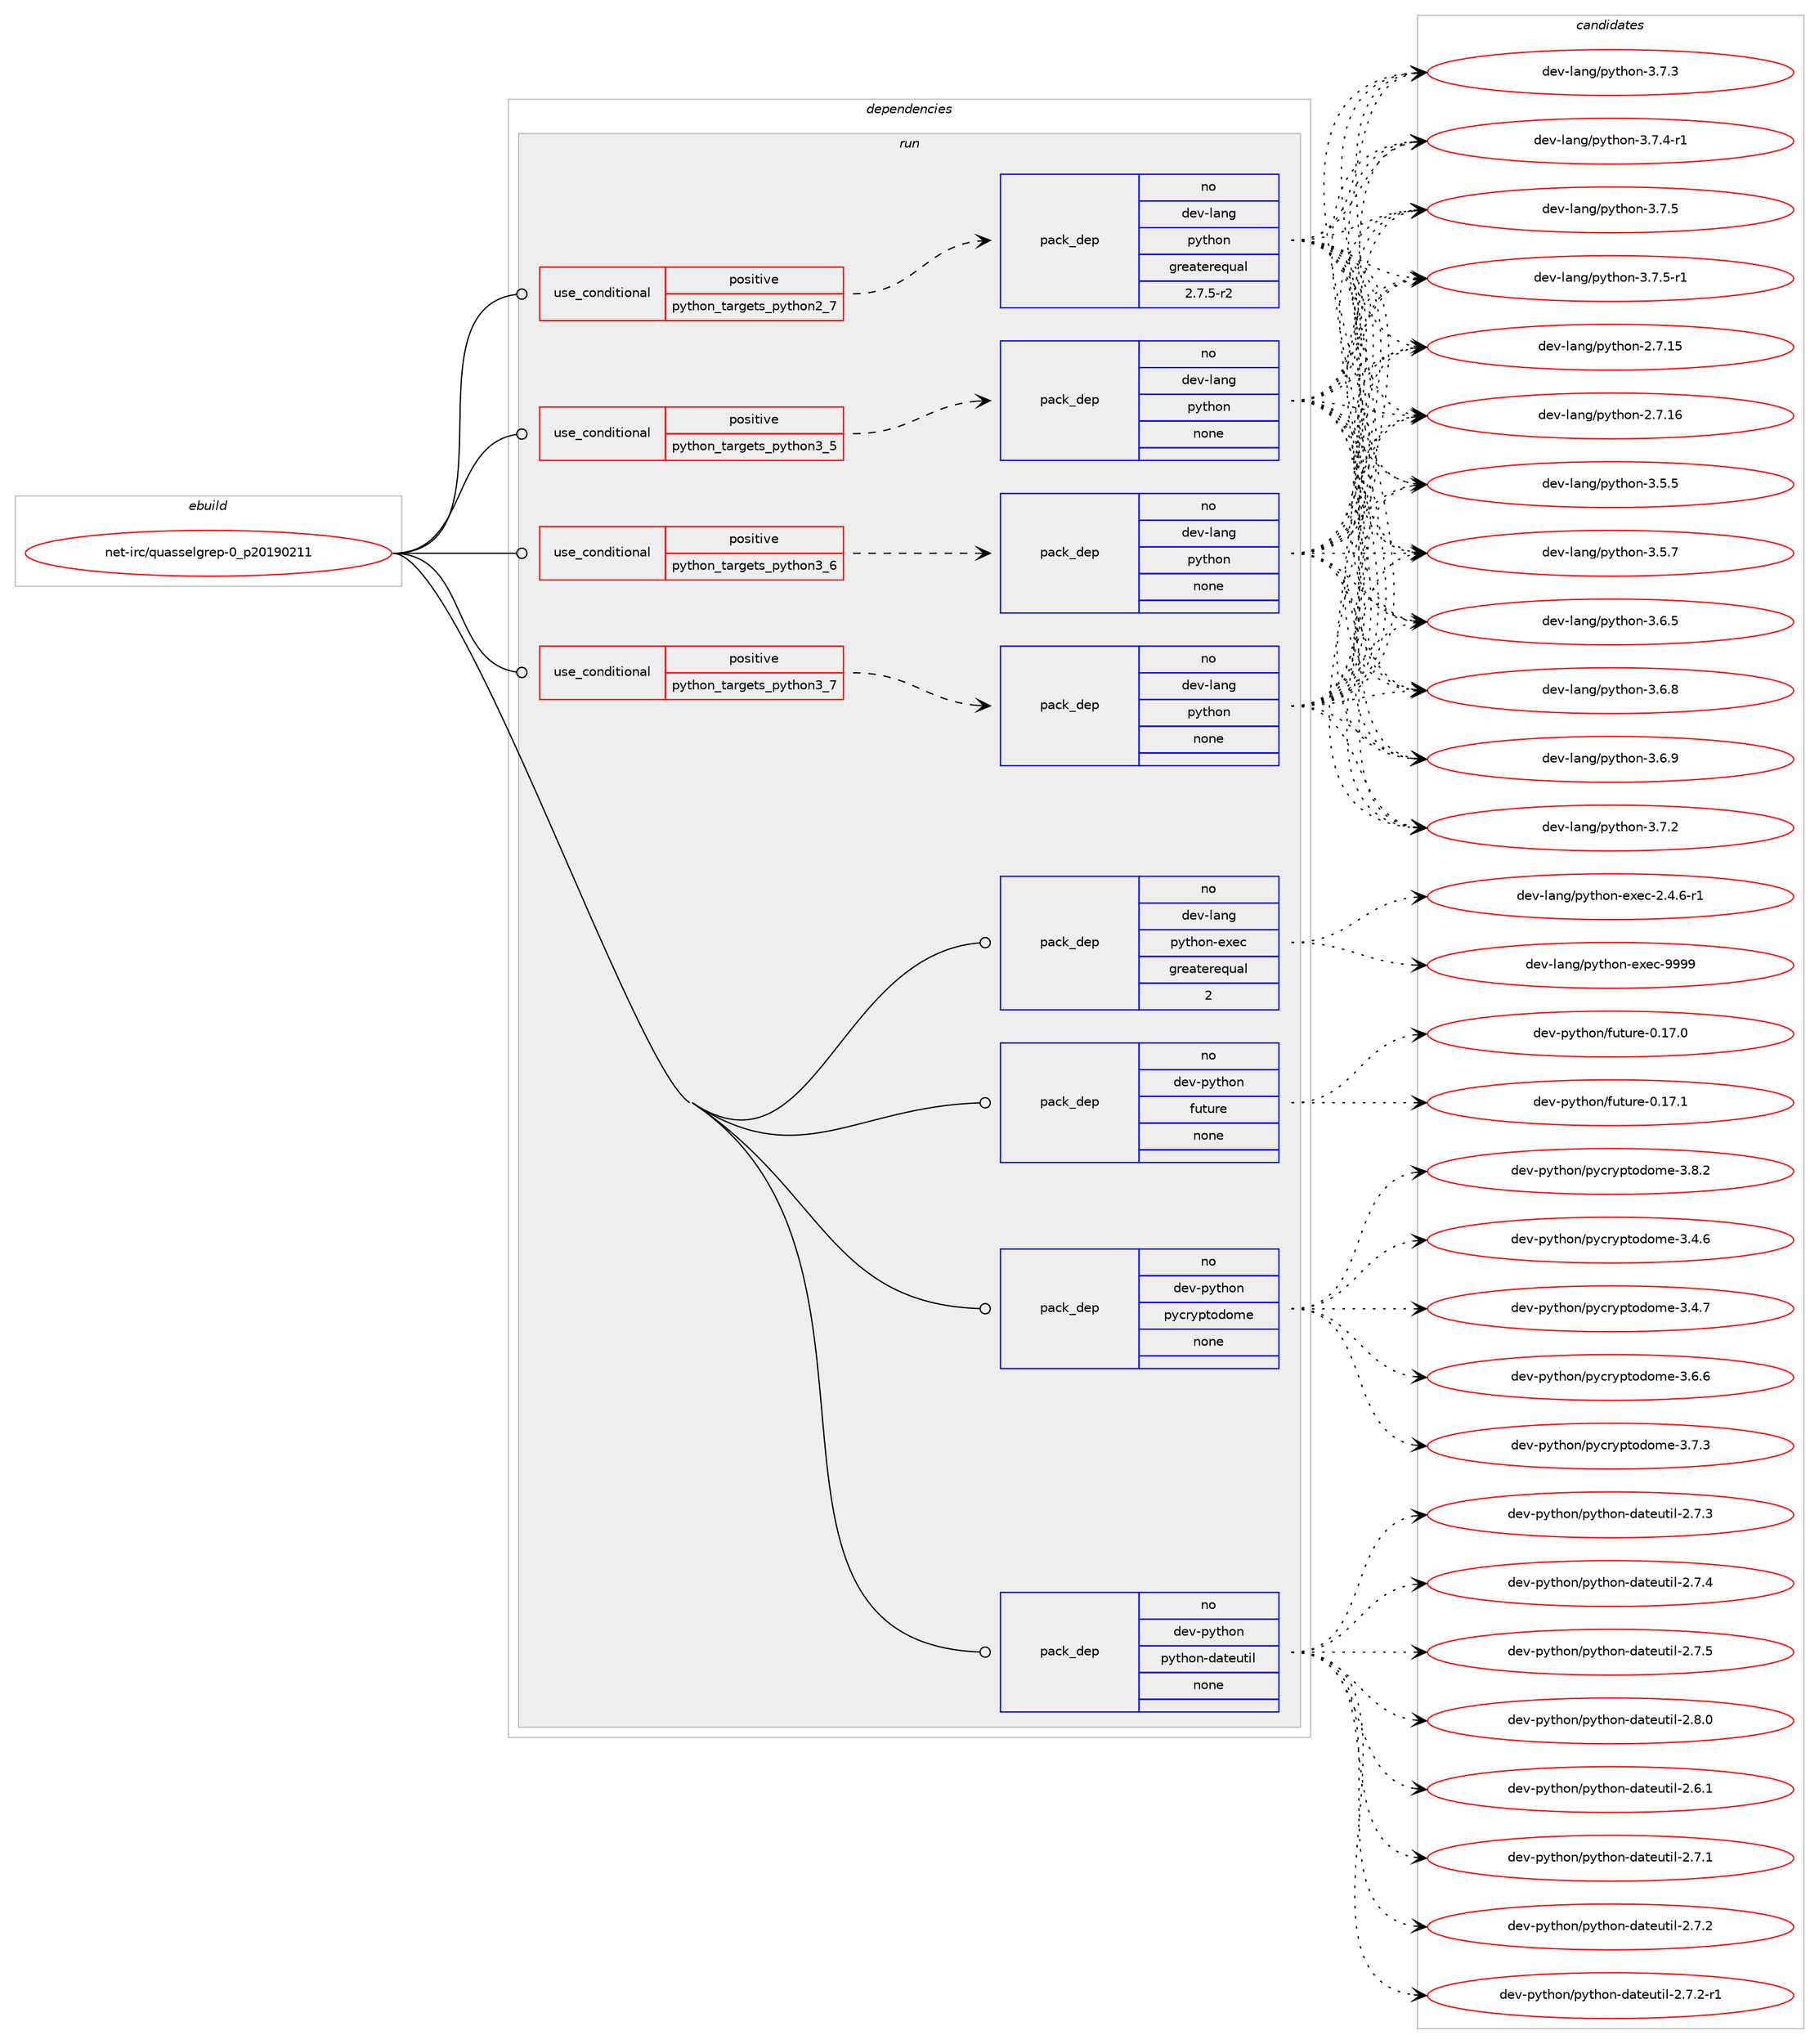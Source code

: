 digraph prolog {

# *************
# Graph options
# *************

newrank=true;
concentrate=true;
compound=true;
graph [rankdir=LR,fontname=Helvetica,fontsize=10,ranksep=1.5];#, ranksep=2.5, nodesep=0.2];
edge  [arrowhead=vee];
node  [fontname=Helvetica,fontsize=10];

# **********
# The ebuild
# **********

subgraph cluster_leftcol {
color=gray;
rank=same;
label=<<i>ebuild</i>>;
id [label="net-irc/quasselgrep-0_p20190211", color=red, width=4, href="../net-irc/quasselgrep-0_p20190211.svg"];
}

# ****************
# The dependencies
# ****************

subgraph cluster_midcol {
color=gray;
label=<<i>dependencies</i>>;
subgraph cluster_compile {
fillcolor="#eeeeee";
style=filled;
label=<<i>compile</i>>;
}
subgraph cluster_compileandrun {
fillcolor="#eeeeee";
style=filled;
label=<<i>compile and run</i>>;
}
subgraph cluster_run {
fillcolor="#eeeeee";
style=filled;
label=<<i>run</i>>;
subgraph cond200986 {
dependency824843 [label=<<TABLE BORDER="0" CELLBORDER="1" CELLSPACING="0" CELLPADDING="4"><TR><TD ROWSPAN="3" CELLPADDING="10">use_conditional</TD></TR><TR><TD>positive</TD></TR><TR><TD>python_targets_python2_7</TD></TR></TABLE>>, shape=none, color=red];
subgraph pack609432 {
dependency824844 [label=<<TABLE BORDER="0" CELLBORDER="1" CELLSPACING="0" CELLPADDING="4" WIDTH="220"><TR><TD ROWSPAN="6" CELLPADDING="30">pack_dep</TD></TR><TR><TD WIDTH="110">no</TD></TR><TR><TD>dev-lang</TD></TR><TR><TD>python</TD></TR><TR><TD>greaterequal</TD></TR><TR><TD>2.7.5-r2</TD></TR></TABLE>>, shape=none, color=blue];
}
dependency824843:e -> dependency824844:w [weight=20,style="dashed",arrowhead="vee"];
}
id:e -> dependency824843:w [weight=20,style="solid",arrowhead="odot"];
subgraph cond200987 {
dependency824845 [label=<<TABLE BORDER="0" CELLBORDER="1" CELLSPACING="0" CELLPADDING="4"><TR><TD ROWSPAN="3" CELLPADDING="10">use_conditional</TD></TR><TR><TD>positive</TD></TR><TR><TD>python_targets_python3_5</TD></TR></TABLE>>, shape=none, color=red];
subgraph pack609433 {
dependency824846 [label=<<TABLE BORDER="0" CELLBORDER="1" CELLSPACING="0" CELLPADDING="4" WIDTH="220"><TR><TD ROWSPAN="6" CELLPADDING="30">pack_dep</TD></TR><TR><TD WIDTH="110">no</TD></TR><TR><TD>dev-lang</TD></TR><TR><TD>python</TD></TR><TR><TD>none</TD></TR><TR><TD></TD></TR></TABLE>>, shape=none, color=blue];
}
dependency824845:e -> dependency824846:w [weight=20,style="dashed",arrowhead="vee"];
}
id:e -> dependency824845:w [weight=20,style="solid",arrowhead="odot"];
subgraph cond200988 {
dependency824847 [label=<<TABLE BORDER="0" CELLBORDER="1" CELLSPACING="0" CELLPADDING="4"><TR><TD ROWSPAN="3" CELLPADDING="10">use_conditional</TD></TR><TR><TD>positive</TD></TR><TR><TD>python_targets_python3_6</TD></TR></TABLE>>, shape=none, color=red];
subgraph pack609434 {
dependency824848 [label=<<TABLE BORDER="0" CELLBORDER="1" CELLSPACING="0" CELLPADDING="4" WIDTH="220"><TR><TD ROWSPAN="6" CELLPADDING="30">pack_dep</TD></TR><TR><TD WIDTH="110">no</TD></TR><TR><TD>dev-lang</TD></TR><TR><TD>python</TD></TR><TR><TD>none</TD></TR><TR><TD></TD></TR></TABLE>>, shape=none, color=blue];
}
dependency824847:e -> dependency824848:w [weight=20,style="dashed",arrowhead="vee"];
}
id:e -> dependency824847:w [weight=20,style="solid",arrowhead="odot"];
subgraph cond200989 {
dependency824849 [label=<<TABLE BORDER="0" CELLBORDER="1" CELLSPACING="0" CELLPADDING="4"><TR><TD ROWSPAN="3" CELLPADDING="10">use_conditional</TD></TR><TR><TD>positive</TD></TR><TR><TD>python_targets_python3_7</TD></TR></TABLE>>, shape=none, color=red];
subgraph pack609435 {
dependency824850 [label=<<TABLE BORDER="0" CELLBORDER="1" CELLSPACING="0" CELLPADDING="4" WIDTH="220"><TR><TD ROWSPAN="6" CELLPADDING="30">pack_dep</TD></TR><TR><TD WIDTH="110">no</TD></TR><TR><TD>dev-lang</TD></TR><TR><TD>python</TD></TR><TR><TD>none</TD></TR><TR><TD></TD></TR></TABLE>>, shape=none, color=blue];
}
dependency824849:e -> dependency824850:w [weight=20,style="dashed",arrowhead="vee"];
}
id:e -> dependency824849:w [weight=20,style="solid",arrowhead="odot"];
subgraph pack609436 {
dependency824851 [label=<<TABLE BORDER="0" CELLBORDER="1" CELLSPACING="0" CELLPADDING="4" WIDTH="220"><TR><TD ROWSPAN="6" CELLPADDING="30">pack_dep</TD></TR><TR><TD WIDTH="110">no</TD></TR><TR><TD>dev-lang</TD></TR><TR><TD>python-exec</TD></TR><TR><TD>greaterequal</TD></TR><TR><TD>2</TD></TR></TABLE>>, shape=none, color=blue];
}
id:e -> dependency824851:w [weight=20,style="solid",arrowhead="odot"];
subgraph pack609437 {
dependency824852 [label=<<TABLE BORDER="0" CELLBORDER="1" CELLSPACING="0" CELLPADDING="4" WIDTH="220"><TR><TD ROWSPAN="6" CELLPADDING="30">pack_dep</TD></TR><TR><TD WIDTH="110">no</TD></TR><TR><TD>dev-python</TD></TR><TR><TD>future</TD></TR><TR><TD>none</TD></TR><TR><TD></TD></TR></TABLE>>, shape=none, color=blue];
}
id:e -> dependency824852:w [weight=20,style="solid",arrowhead="odot"];
subgraph pack609438 {
dependency824853 [label=<<TABLE BORDER="0" CELLBORDER="1" CELLSPACING="0" CELLPADDING="4" WIDTH="220"><TR><TD ROWSPAN="6" CELLPADDING="30">pack_dep</TD></TR><TR><TD WIDTH="110">no</TD></TR><TR><TD>dev-python</TD></TR><TR><TD>pycryptodome</TD></TR><TR><TD>none</TD></TR><TR><TD></TD></TR></TABLE>>, shape=none, color=blue];
}
id:e -> dependency824853:w [weight=20,style="solid",arrowhead="odot"];
subgraph pack609439 {
dependency824854 [label=<<TABLE BORDER="0" CELLBORDER="1" CELLSPACING="0" CELLPADDING="4" WIDTH="220"><TR><TD ROWSPAN="6" CELLPADDING="30">pack_dep</TD></TR><TR><TD WIDTH="110">no</TD></TR><TR><TD>dev-python</TD></TR><TR><TD>python-dateutil</TD></TR><TR><TD>none</TD></TR><TR><TD></TD></TR></TABLE>>, shape=none, color=blue];
}
id:e -> dependency824854:w [weight=20,style="solid",arrowhead="odot"];
}
}

# **************
# The candidates
# **************

subgraph cluster_choices {
rank=same;
color=gray;
label=<<i>candidates</i>>;

subgraph choice609432 {
color=black;
nodesep=1;
choice10010111845108971101034711212111610411111045504655464953 [label="dev-lang/python-2.7.15", color=red, width=4,href="../dev-lang/python-2.7.15.svg"];
choice10010111845108971101034711212111610411111045504655464954 [label="dev-lang/python-2.7.16", color=red, width=4,href="../dev-lang/python-2.7.16.svg"];
choice100101118451089711010347112121116104111110455146534653 [label="dev-lang/python-3.5.5", color=red, width=4,href="../dev-lang/python-3.5.5.svg"];
choice100101118451089711010347112121116104111110455146534655 [label="dev-lang/python-3.5.7", color=red, width=4,href="../dev-lang/python-3.5.7.svg"];
choice100101118451089711010347112121116104111110455146544653 [label="dev-lang/python-3.6.5", color=red, width=4,href="../dev-lang/python-3.6.5.svg"];
choice100101118451089711010347112121116104111110455146544656 [label="dev-lang/python-3.6.8", color=red, width=4,href="../dev-lang/python-3.6.8.svg"];
choice100101118451089711010347112121116104111110455146544657 [label="dev-lang/python-3.6.9", color=red, width=4,href="../dev-lang/python-3.6.9.svg"];
choice100101118451089711010347112121116104111110455146554650 [label="dev-lang/python-3.7.2", color=red, width=4,href="../dev-lang/python-3.7.2.svg"];
choice100101118451089711010347112121116104111110455146554651 [label="dev-lang/python-3.7.3", color=red, width=4,href="../dev-lang/python-3.7.3.svg"];
choice1001011184510897110103471121211161041111104551465546524511449 [label="dev-lang/python-3.7.4-r1", color=red, width=4,href="../dev-lang/python-3.7.4-r1.svg"];
choice100101118451089711010347112121116104111110455146554653 [label="dev-lang/python-3.7.5", color=red, width=4,href="../dev-lang/python-3.7.5.svg"];
choice1001011184510897110103471121211161041111104551465546534511449 [label="dev-lang/python-3.7.5-r1", color=red, width=4,href="../dev-lang/python-3.7.5-r1.svg"];
dependency824844:e -> choice10010111845108971101034711212111610411111045504655464953:w [style=dotted,weight="100"];
dependency824844:e -> choice10010111845108971101034711212111610411111045504655464954:w [style=dotted,weight="100"];
dependency824844:e -> choice100101118451089711010347112121116104111110455146534653:w [style=dotted,weight="100"];
dependency824844:e -> choice100101118451089711010347112121116104111110455146534655:w [style=dotted,weight="100"];
dependency824844:e -> choice100101118451089711010347112121116104111110455146544653:w [style=dotted,weight="100"];
dependency824844:e -> choice100101118451089711010347112121116104111110455146544656:w [style=dotted,weight="100"];
dependency824844:e -> choice100101118451089711010347112121116104111110455146544657:w [style=dotted,weight="100"];
dependency824844:e -> choice100101118451089711010347112121116104111110455146554650:w [style=dotted,weight="100"];
dependency824844:e -> choice100101118451089711010347112121116104111110455146554651:w [style=dotted,weight="100"];
dependency824844:e -> choice1001011184510897110103471121211161041111104551465546524511449:w [style=dotted,weight="100"];
dependency824844:e -> choice100101118451089711010347112121116104111110455146554653:w [style=dotted,weight="100"];
dependency824844:e -> choice1001011184510897110103471121211161041111104551465546534511449:w [style=dotted,weight="100"];
}
subgraph choice609433 {
color=black;
nodesep=1;
choice10010111845108971101034711212111610411111045504655464953 [label="dev-lang/python-2.7.15", color=red, width=4,href="../dev-lang/python-2.7.15.svg"];
choice10010111845108971101034711212111610411111045504655464954 [label="dev-lang/python-2.7.16", color=red, width=4,href="../dev-lang/python-2.7.16.svg"];
choice100101118451089711010347112121116104111110455146534653 [label="dev-lang/python-3.5.5", color=red, width=4,href="../dev-lang/python-3.5.5.svg"];
choice100101118451089711010347112121116104111110455146534655 [label="dev-lang/python-3.5.7", color=red, width=4,href="../dev-lang/python-3.5.7.svg"];
choice100101118451089711010347112121116104111110455146544653 [label="dev-lang/python-3.6.5", color=red, width=4,href="../dev-lang/python-3.6.5.svg"];
choice100101118451089711010347112121116104111110455146544656 [label="dev-lang/python-3.6.8", color=red, width=4,href="../dev-lang/python-3.6.8.svg"];
choice100101118451089711010347112121116104111110455146544657 [label="dev-lang/python-3.6.9", color=red, width=4,href="../dev-lang/python-3.6.9.svg"];
choice100101118451089711010347112121116104111110455146554650 [label="dev-lang/python-3.7.2", color=red, width=4,href="../dev-lang/python-3.7.2.svg"];
choice100101118451089711010347112121116104111110455146554651 [label="dev-lang/python-3.7.3", color=red, width=4,href="../dev-lang/python-3.7.3.svg"];
choice1001011184510897110103471121211161041111104551465546524511449 [label="dev-lang/python-3.7.4-r1", color=red, width=4,href="../dev-lang/python-3.7.4-r1.svg"];
choice100101118451089711010347112121116104111110455146554653 [label="dev-lang/python-3.7.5", color=red, width=4,href="../dev-lang/python-3.7.5.svg"];
choice1001011184510897110103471121211161041111104551465546534511449 [label="dev-lang/python-3.7.5-r1", color=red, width=4,href="../dev-lang/python-3.7.5-r1.svg"];
dependency824846:e -> choice10010111845108971101034711212111610411111045504655464953:w [style=dotted,weight="100"];
dependency824846:e -> choice10010111845108971101034711212111610411111045504655464954:w [style=dotted,weight="100"];
dependency824846:e -> choice100101118451089711010347112121116104111110455146534653:w [style=dotted,weight="100"];
dependency824846:e -> choice100101118451089711010347112121116104111110455146534655:w [style=dotted,weight="100"];
dependency824846:e -> choice100101118451089711010347112121116104111110455146544653:w [style=dotted,weight="100"];
dependency824846:e -> choice100101118451089711010347112121116104111110455146544656:w [style=dotted,weight="100"];
dependency824846:e -> choice100101118451089711010347112121116104111110455146544657:w [style=dotted,weight="100"];
dependency824846:e -> choice100101118451089711010347112121116104111110455146554650:w [style=dotted,weight="100"];
dependency824846:e -> choice100101118451089711010347112121116104111110455146554651:w [style=dotted,weight="100"];
dependency824846:e -> choice1001011184510897110103471121211161041111104551465546524511449:w [style=dotted,weight="100"];
dependency824846:e -> choice100101118451089711010347112121116104111110455146554653:w [style=dotted,weight="100"];
dependency824846:e -> choice1001011184510897110103471121211161041111104551465546534511449:w [style=dotted,weight="100"];
}
subgraph choice609434 {
color=black;
nodesep=1;
choice10010111845108971101034711212111610411111045504655464953 [label="dev-lang/python-2.7.15", color=red, width=4,href="../dev-lang/python-2.7.15.svg"];
choice10010111845108971101034711212111610411111045504655464954 [label="dev-lang/python-2.7.16", color=red, width=4,href="../dev-lang/python-2.7.16.svg"];
choice100101118451089711010347112121116104111110455146534653 [label="dev-lang/python-3.5.5", color=red, width=4,href="../dev-lang/python-3.5.5.svg"];
choice100101118451089711010347112121116104111110455146534655 [label="dev-lang/python-3.5.7", color=red, width=4,href="../dev-lang/python-3.5.7.svg"];
choice100101118451089711010347112121116104111110455146544653 [label="dev-lang/python-3.6.5", color=red, width=4,href="../dev-lang/python-3.6.5.svg"];
choice100101118451089711010347112121116104111110455146544656 [label="dev-lang/python-3.6.8", color=red, width=4,href="../dev-lang/python-3.6.8.svg"];
choice100101118451089711010347112121116104111110455146544657 [label="dev-lang/python-3.6.9", color=red, width=4,href="../dev-lang/python-3.6.9.svg"];
choice100101118451089711010347112121116104111110455146554650 [label="dev-lang/python-3.7.2", color=red, width=4,href="../dev-lang/python-3.7.2.svg"];
choice100101118451089711010347112121116104111110455146554651 [label="dev-lang/python-3.7.3", color=red, width=4,href="../dev-lang/python-3.7.3.svg"];
choice1001011184510897110103471121211161041111104551465546524511449 [label="dev-lang/python-3.7.4-r1", color=red, width=4,href="../dev-lang/python-3.7.4-r1.svg"];
choice100101118451089711010347112121116104111110455146554653 [label="dev-lang/python-3.7.5", color=red, width=4,href="../dev-lang/python-3.7.5.svg"];
choice1001011184510897110103471121211161041111104551465546534511449 [label="dev-lang/python-3.7.5-r1", color=red, width=4,href="../dev-lang/python-3.7.5-r1.svg"];
dependency824848:e -> choice10010111845108971101034711212111610411111045504655464953:w [style=dotted,weight="100"];
dependency824848:e -> choice10010111845108971101034711212111610411111045504655464954:w [style=dotted,weight="100"];
dependency824848:e -> choice100101118451089711010347112121116104111110455146534653:w [style=dotted,weight="100"];
dependency824848:e -> choice100101118451089711010347112121116104111110455146534655:w [style=dotted,weight="100"];
dependency824848:e -> choice100101118451089711010347112121116104111110455146544653:w [style=dotted,weight="100"];
dependency824848:e -> choice100101118451089711010347112121116104111110455146544656:w [style=dotted,weight="100"];
dependency824848:e -> choice100101118451089711010347112121116104111110455146544657:w [style=dotted,weight="100"];
dependency824848:e -> choice100101118451089711010347112121116104111110455146554650:w [style=dotted,weight="100"];
dependency824848:e -> choice100101118451089711010347112121116104111110455146554651:w [style=dotted,weight="100"];
dependency824848:e -> choice1001011184510897110103471121211161041111104551465546524511449:w [style=dotted,weight="100"];
dependency824848:e -> choice100101118451089711010347112121116104111110455146554653:w [style=dotted,weight="100"];
dependency824848:e -> choice1001011184510897110103471121211161041111104551465546534511449:w [style=dotted,weight="100"];
}
subgraph choice609435 {
color=black;
nodesep=1;
choice10010111845108971101034711212111610411111045504655464953 [label="dev-lang/python-2.7.15", color=red, width=4,href="../dev-lang/python-2.7.15.svg"];
choice10010111845108971101034711212111610411111045504655464954 [label="dev-lang/python-2.7.16", color=red, width=4,href="../dev-lang/python-2.7.16.svg"];
choice100101118451089711010347112121116104111110455146534653 [label="dev-lang/python-3.5.5", color=red, width=4,href="../dev-lang/python-3.5.5.svg"];
choice100101118451089711010347112121116104111110455146534655 [label="dev-lang/python-3.5.7", color=red, width=4,href="../dev-lang/python-3.5.7.svg"];
choice100101118451089711010347112121116104111110455146544653 [label="dev-lang/python-3.6.5", color=red, width=4,href="../dev-lang/python-3.6.5.svg"];
choice100101118451089711010347112121116104111110455146544656 [label="dev-lang/python-3.6.8", color=red, width=4,href="../dev-lang/python-3.6.8.svg"];
choice100101118451089711010347112121116104111110455146544657 [label="dev-lang/python-3.6.9", color=red, width=4,href="../dev-lang/python-3.6.9.svg"];
choice100101118451089711010347112121116104111110455146554650 [label="dev-lang/python-3.7.2", color=red, width=4,href="../dev-lang/python-3.7.2.svg"];
choice100101118451089711010347112121116104111110455146554651 [label="dev-lang/python-3.7.3", color=red, width=4,href="../dev-lang/python-3.7.3.svg"];
choice1001011184510897110103471121211161041111104551465546524511449 [label="dev-lang/python-3.7.4-r1", color=red, width=4,href="../dev-lang/python-3.7.4-r1.svg"];
choice100101118451089711010347112121116104111110455146554653 [label="dev-lang/python-3.7.5", color=red, width=4,href="../dev-lang/python-3.7.5.svg"];
choice1001011184510897110103471121211161041111104551465546534511449 [label="dev-lang/python-3.7.5-r1", color=red, width=4,href="../dev-lang/python-3.7.5-r1.svg"];
dependency824850:e -> choice10010111845108971101034711212111610411111045504655464953:w [style=dotted,weight="100"];
dependency824850:e -> choice10010111845108971101034711212111610411111045504655464954:w [style=dotted,weight="100"];
dependency824850:e -> choice100101118451089711010347112121116104111110455146534653:w [style=dotted,weight="100"];
dependency824850:e -> choice100101118451089711010347112121116104111110455146534655:w [style=dotted,weight="100"];
dependency824850:e -> choice100101118451089711010347112121116104111110455146544653:w [style=dotted,weight="100"];
dependency824850:e -> choice100101118451089711010347112121116104111110455146544656:w [style=dotted,weight="100"];
dependency824850:e -> choice100101118451089711010347112121116104111110455146544657:w [style=dotted,weight="100"];
dependency824850:e -> choice100101118451089711010347112121116104111110455146554650:w [style=dotted,weight="100"];
dependency824850:e -> choice100101118451089711010347112121116104111110455146554651:w [style=dotted,weight="100"];
dependency824850:e -> choice1001011184510897110103471121211161041111104551465546524511449:w [style=dotted,weight="100"];
dependency824850:e -> choice100101118451089711010347112121116104111110455146554653:w [style=dotted,weight="100"];
dependency824850:e -> choice1001011184510897110103471121211161041111104551465546534511449:w [style=dotted,weight="100"];
}
subgraph choice609436 {
color=black;
nodesep=1;
choice10010111845108971101034711212111610411111045101120101994550465246544511449 [label="dev-lang/python-exec-2.4.6-r1", color=red, width=4,href="../dev-lang/python-exec-2.4.6-r1.svg"];
choice10010111845108971101034711212111610411111045101120101994557575757 [label="dev-lang/python-exec-9999", color=red, width=4,href="../dev-lang/python-exec-9999.svg"];
dependency824851:e -> choice10010111845108971101034711212111610411111045101120101994550465246544511449:w [style=dotted,weight="100"];
dependency824851:e -> choice10010111845108971101034711212111610411111045101120101994557575757:w [style=dotted,weight="100"];
}
subgraph choice609437 {
color=black;
nodesep=1;
choice100101118451121211161041111104710211711611711410145484649554648 [label="dev-python/future-0.17.0", color=red, width=4,href="../dev-python/future-0.17.0.svg"];
choice100101118451121211161041111104710211711611711410145484649554649 [label="dev-python/future-0.17.1", color=red, width=4,href="../dev-python/future-0.17.1.svg"];
dependency824852:e -> choice100101118451121211161041111104710211711611711410145484649554648:w [style=dotted,weight="100"];
dependency824852:e -> choice100101118451121211161041111104710211711611711410145484649554649:w [style=dotted,weight="100"];
}
subgraph choice609438 {
color=black;
nodesep=1;
choice100101118451121211161041111104711212199114121112116111100111109101455146524654 [label="dev-python/pycryptodome-3.4.6", color=red, width=4,href="../dev-python/pycryptodome-3.4.6.svg"];
choice100101118451121211161041111104711212199114121112116111100111109101455146524655 [label="dev-python/pycryptodome-3.4.7", color=red, width=4,href="../dev-python/pycryptodome-3.4.7.svg"];
choice100101118451121211161041111104711212199114121112116111100111109101455146544654 [label="dev-python/pycryptodome-3.6.6", color=red, width=4,href="../dev-python/pycryptodome-3.6.6.svg"];
choice100101118451121211161041111104711212199114121112116111100111109101455146554651 [label="dev-python/pycryptodome-3.7.3", color=red, width=4,href="../dev-python/pycryptodome-3.7.3.svg"];
choice100101118451121211161041111104711212199114121112116111100111109101455146564650 [label="dev-python/pycryptodome-3.8.2", color=red, width=4,href="../dev-python/pycryptodome-3.8.2.svg"];
dependency824853:e -> choice100101118451121211161041111104711212199114121112116111100111109101455146524654:w [style=dotted,weight="100"];
dependency824853:e -> choice100101118451121211161041111104711212199114121112116111100111109101455146524655:w [style=dotted,weight="100"];
dependency824853:e -> choice100101118451121211161041111104711212199114121112116111100111109101455146544654:w [style=dotted,weight="100"];
dependency824853:e -> choice100101118451121211161041111104711212199114121112116111100111109101455146554651:w [style=dotted,weight="100"];
dependency824853:e -> choice100101118451121211161041111104711212199114121112116111100111109101455146564650:w [style=dotted,weight="100"];
}
subgraph choice609439 {
color=black;
nodesep=1;
choice10010111845112121116104111110471121211161041111104510097116101117116105108455046544649 [label="dev-python/python-dateutil-2.6.1", color=red, width=4,href="../dev-python/python-dateutil-2.6.1.svg"];
choice10010111845112121116104111110471121211161041111104510097116101117116105108455046554649 [label="dev-python/python-dateutil-2.7.1", color=red, width=4,href="../dev-python/python-dateutil-2.7.1.svg"];
choice10010111845112121116104111110471121211161041111104510097116101117116105108455046554650 [label="dev-python/python-dateutil-2.7.2", color=red, width=4,href="../dev-python/python-dateutil-2.7.2.svg"];
choice100101118451121211161041111104711212111610411111045100971161011171161051084550465546504511449 [label="dev-python/python-dateutil-2.7.2-r1", color=red, width=4,href="../dev-python/python-dateutil-2.7.2-r1.svg"];
choice10010111845112121116104111110471121211161041111104510097116101117116105108455046554651 [label="dev-python/python-dateutil-2.7.3", color=red, width=4,href="../dev-python/python-dateutil-2.7.3.svg"];
choice10010111845112121116104111110471121211161041111104510097116101117116105108455046554652 [label="dev-python/python-dateutil-2.7.4", color=red, width=4,href="../dev-python/python-dateutil-2.7.4.svg"];
choice10010111845112121116104111110471121211161041111104510097116101117116105108455046554653 [label="dev-python/python-dateutil-2.7.5", color=red, width=4,href="../dev-python/python-dateutil-2.7.5.svg"];
choice10010111845112121116104111110471121211161041111104510097116101117116105108455046564648 [label="dev-python/python-dateutil-2.8.0", color=red, width=4,href="../dev-python/python-dateutil-2.8.0.svg"];
dependency824854:e -> choice10010111845112121116104111110471121211161041111104510097116101117116105108455046544649:w [style=dotted,weight="100"];
dependency824854:e -> choice10010111845112121116104111110471121211161041111104510097116101117116105108455046554649:w [style=dotted,weight="100"];
dependency824854:e -> choice10010111845112121116104111110471121211161041111104510097116101117116105108455046554650:w [style=dotted,weight="100"];
dependency824854:e -> choice100101118451121211161041111104711212111610411111045100971161011171161051084550465546504511449:w [style=dotted,weight="100"];
dependency824854:e -> choice10010111845112121116104111110471121211161041111104510097116101117116105108455046554651:w [style=dotted,weight="100"];
dependency824854:e -> choice10010111845112121116104111110471121211161041111104510097116101117116105108455046554652:w [style=dotted,weight="100"];
dependency824854:e -> choice10010111845112121116104111110471121211161041111104510097116101117116105108455046554653:w [style=dotted,weight="100"];
dependency824854:e -> choice10010111845112121116104111110471121211161041111104510097116101117116105108455046564648:w [style=dotted,weight="100"];
}
}

}
